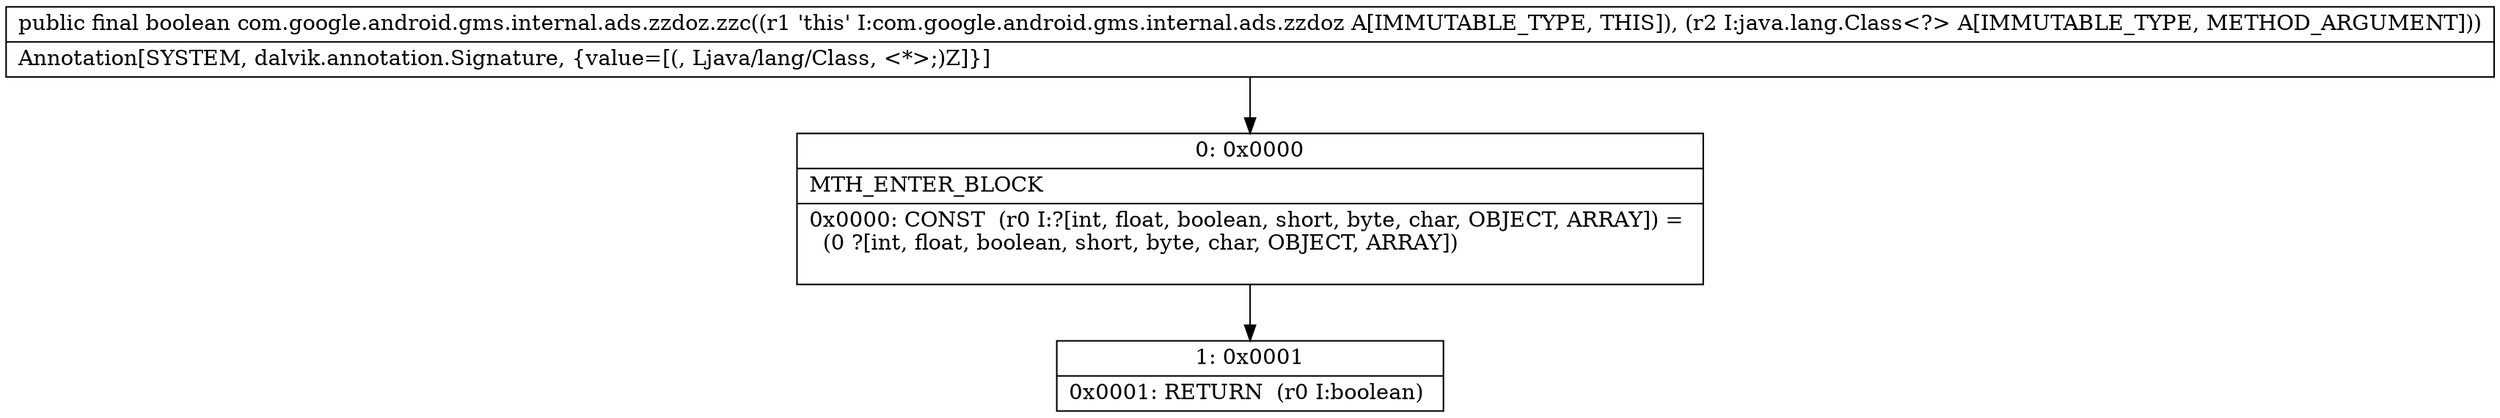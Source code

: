 digraph "CFG forcom.google.android.gms.internal.ads.zzdoz.zzc(Ljava\/lang\/Class;)Z" {
Node_0 [shape=record,label="{0\:\ 0x0000|MTH_ENTER_BLOCK\l|0x0000: CONST  (r0 I:?[int, float, boolean, short, byte, char, OBJECT, ARRAY]) = \l  (0 ?[int, float, boolean, short, byte, char, OBJECT, ARRAY])\l \l}"];
Node_1 [shape=record,label="{1\:\ 0x0001|0x0001: RETURN  (r0 I:boolean) \l}"];
MethodNode[shape=record,label="{public final boolean com.google.android.gms.internal.ads.zzdoz.zzc((r1 'this' I:com.google.android.gms.internal.ads.zzdoz A[IMMUTABLE_TYPE, THIS]), (r2 I:java.lang.Class\<?\> A[IMMUTABLE_TYPE, METHOD_ARGUMENT]))  | Annotation[SYSTEM, dalvik.annotation.Signature, \{value=[(, Ljava\/lang\/Class, \<*\>;)Z]\}]\l}"];
MethodNode -> Node_0;
Node_0 -> Node_1;
}

